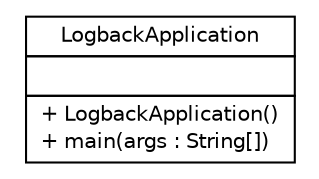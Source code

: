 #!/usr/local/bin/dot
#
# Class diagram 
# Generated by UMLGraph version R5_6-24-gf6e263 (http://www.umlgraph.org/)
#

digraph G {
	edge [fontname="Helvetica",fontsize=10,labelfontname="Helvetica",labelfontsize=10];
	node [fontname="Helvetica",fontsize=10,shape=plaintext];
	nodesep=0.25;
	ranksep=0.5;
	// logback.example.LogbackApplication
	c3 [label=<<table title="logback.example.LogbackApplication" border="0" cellborder="1" cellspacing="0" cellpadding="2" port="p" href="./LogbackApplication.html">
		<tr><td><table border="0" cellspacing="0" cellpadding="1">
<tr><td align="center" balign="center"> LogbackApplication </td></tr>
		</table></td></tr>
		<tr><td><table border="0" cellspacing="0" cellpadding="1">
<tr><td align="left" balign="left">  </td></tr>
		</table></td></tr>
		<tr><td><table border="0" cellspacing="0" cellpadding="1">
<tr><td align="left" balign="left"> + LogbackApplication() </td></tr>
<tr><td align="left" balign="left"> + main(args : String[]) </td></tr>
		</table></td></tr>
		</table>>, URL="./LogbackApplication.html", fontname="Helvetica", fontcolor="black", fontsize=10.0];
}

